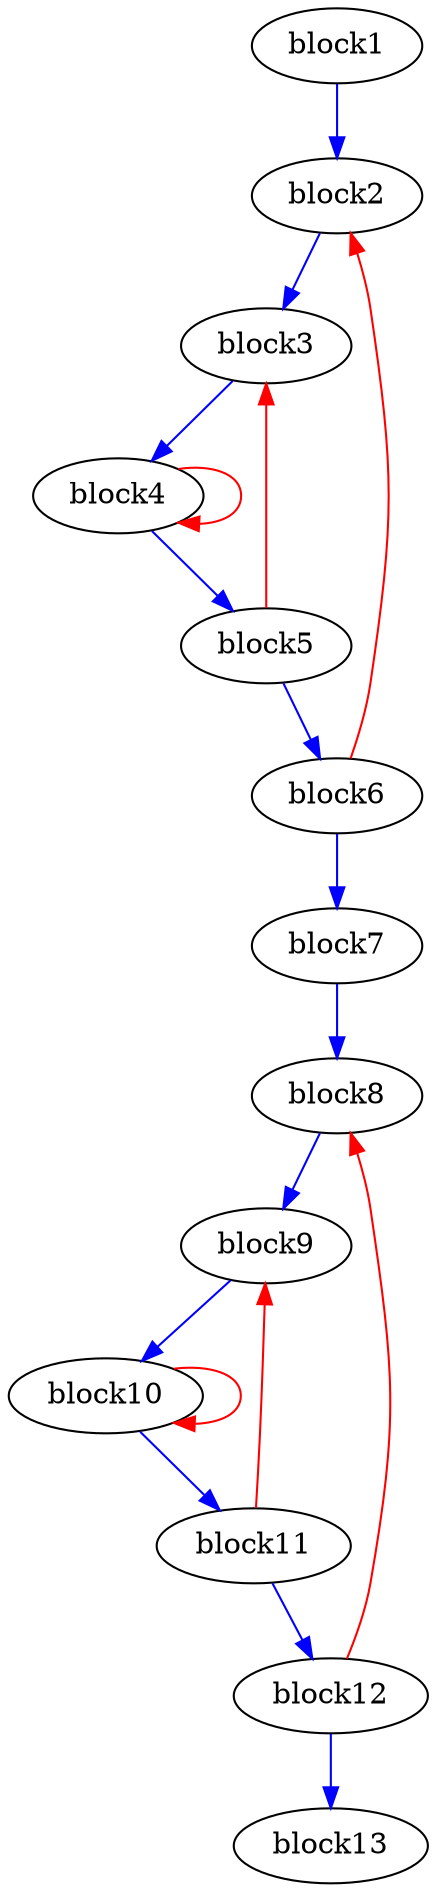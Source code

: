 Digraph G {
	splines=spline;
//DHLS version: 0.1.1" [shape = "none" pos = "20,20!"]
		"block1";
		"block2";
		"block3";
		"block4";
		"block5";
		"block6";
		"block7";
		"block8";
		"block9";
		"block10";
		"block11";
		"block12";
		"block13";
		"block1" -> "block2" [color = "blue", freq = 1];
		"block2" -> "block3" [color = "blue", freq = 8];
		"block3" -> "block4" [color = "blue", freq = 64];
		"block4" -> "block4" [color = "red", freq = 448];
		"block4" -> "block5" [color = "blue", freq = 64];
		"block5" -> "block3" [color = "red", freq = 56];
		"block5" -> "block6" [color = "blue", freq = 8];
		"block6" -> "block2" [color = "red", freq = 7];
		"block6" -> "block7" [color = "blue", freq = 1];
		"block7" -> "block8" [color = "blue", freq = 1];
		"block8" -> "block9" [color = "blue", freq = 8];
		"block9" -> "block10" [color = "blue", freq = 64];
		"block10" -> "block10" [color = "red", freq = 448];
		"block10" -> "block11" [color = "blue", freq = 64];
		"block11" -> "block9" [color = "red", freq = 56];
		"block11" -> "block12" [color = "blue", freq = 8];
		"block12" -> "block8" [color = "red", freq = 7];
		"block12" -> "block13" [color = "blue", freq = 1];
}